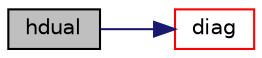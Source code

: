 digraph "hdual"
{
  bgcolor="transparent";
  edge [fontname="Helvetica",fontsize="10",labelfontname="Helvetica",labelfontsize="10"];
  node [fontname="Helvetica",fontsize="10",shape=record];
  rankdir="LR";
  Node89482 [label="hdual",height=0.2,width=0.4,color="black", fillcolor="grey75", style="filled", fontcolor="black"];
  Node89482 -> Node89483 [color="midnightblue",fontsize="10",style="solid",fontname="Helvetica"];
  Node89483 [label="diag",height=0.2,width=0.4,color="red",URL="$a21851.html#a8cdb0ba0633c91ed7041368519cd217c"];
}
